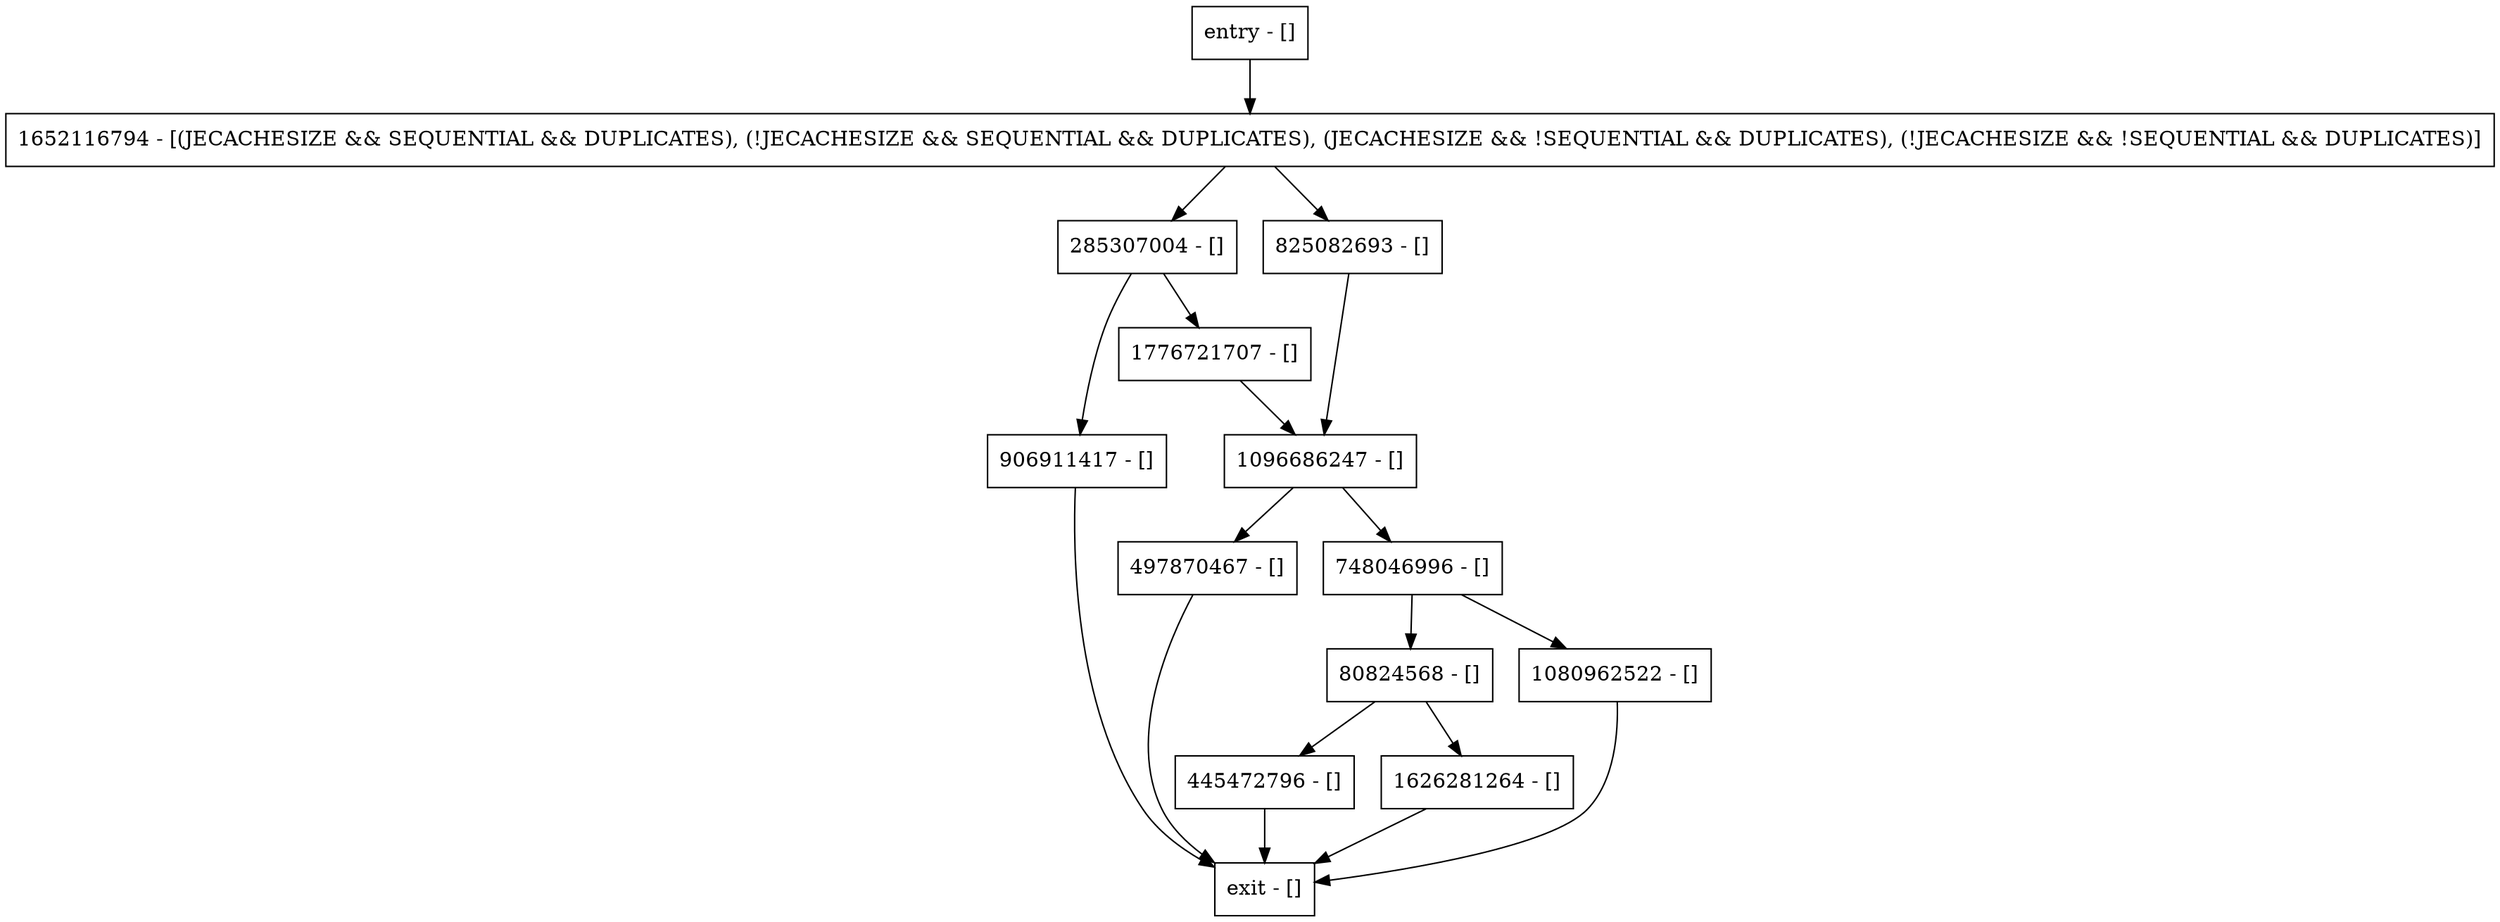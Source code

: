 digraph getWriteIntLength {
node [shape=record];
80824568 [label="80824568 - []"];
1652116794 [label="1652116794 - [(JECACHESIZE && SEQUENTIAL && DUPLICATES), (!JECACHESIZE && SEQUENTIAL && DUPLICATES), (JECACHESIZE && !SEQUENTIAL && DUPLICATES), (!JECACHESIZE && !SEQUENTIAL && DUPLICATES)]"];
285307004 [label="285307004 - []"];
1776721707 [label="1776721707 - []"];
1626281264 [label="1626281264 - []"];
entry [label="entry - []"];
exit [label="exit - []"];
1080962522 [label="1080962522 - []"];
445472796 [label="445472796 - []"];
825082693 [label="825082693 - []"];
906911417 [label="906911417 - []"];
748046996 [label="748046996 - []"];
1096686247 [label="1096686247 - []"];
497870467 [label="497870467 - []"];
entry;
exit;
80824568 -> 445472796;
80824568 -> 1626281264;
1652116794 -> 825082693;
1652116794 -> 285307004;
285307004 -> 906911417;
285307004 -> 1776721707;
1776721707 -> 1096686247;
1626281264 -> exit;
entry -> 1652116794;
1080962522 -> exit;
445472796 -> exit;
825082693 -> 1096686247;
906911417 -> exit;
748046996 -> 80824568;
748046996 -> 1080962522;
1096686247 -> 748046996;
1096686247 -> 497870467;
497870467 -> exit;
}
